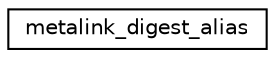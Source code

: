 digraph "Graphical Class Hierarchy"
{
  edge [fontname="Helvetica",fontsize="10",labelfontname="Helvetica",labelfontsize="10"];
  node [fontname="Helvetica",fontsize="10",shape=record];
  rankdir="LR";
  Node0 [label="metalink_digest_alias",height=0.2,width=0.4,color="black", fillcolor="white", style="filled",URL="$structmetalink__digest__alias.html"];
}
